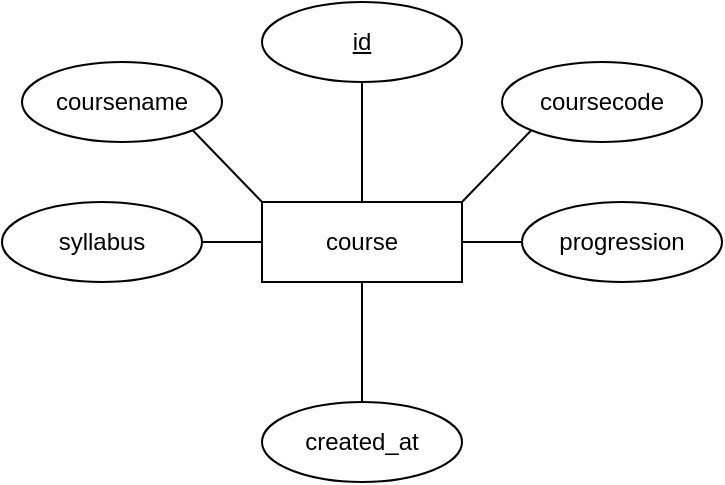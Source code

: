 <mxfile>
    <diagram id="5mv2CVjdEusKRiSstrj1" name="Page-1">
        <mxGraphModel dx="200" dy="287" grid="1" gridSize="10" guides="1" tooltips="1" connect="1" arrows="1" fold="1" page="1" pageScale="1" pageWidth="1100" pageHeight="1700" math="0" shadow="0">
            <root>
                <mxCell id="0"/>
                <mxCell id="1" parent="0"/>
                <mxCell id="3" value="&lt;u&gt;id&lt;/u&gt;" style="ellipse;whiteSpace=wrap;html=1;align=center;" vertex="1" parent="1">
                    <mxGeometry x="130" y="150" width="100" height="40" as="geometry"/>
                </mxCell>
                <mxCell id="4" value="coursecode" style="ellipse;whiteSpace=wrap;html=1;align=center;" vertex="1" parent="1">
                    <mxGeometry x="250" y="180" width="100" height="40" as="geometry"/>
                </mxCell>
                <mxCell id="5" value="coursename" style="ellipse;whiteSpace=wrap;html=1;align=center;" vertex="1" parent="1">
                    <mxGeometry x="10" y="180" width="100" height="40" as="geometry"/>
                </mxCell>
                <mxCell id="6" value="syllabus" style="ellipse;whiteSpace=wrap;html=1;align=center;" vertex="1" parent="1">
                    <mxGeometry y="250" width="100" height="40" as="geometry"/>
                </mxCell>
                <mxCell id="7" value="progression" style="ellipse;whiteSpace=wrap;html=1;align=center;" vertex="1" parent="1">
                    <mxGeometry x="260" y="250" width="100" height="40" as="geometry"/>
                </mxCell>
                <mxCell id="9" value="created_at" style="ellipse;whiteSpace=wrap;html=1;align=center;" vertex="1" parent="1">
                    <mxGeometry x="130" y="350" width="100" height="40" as="geometry"/>
                </mxCell>
                <mxCell id="11" value="" style="endArrow=none;html=1;rounded=0;exitX=1;exitY=1;exitDx=0;exitDy=0;entryX=0;entryY=0;entryDx=0;entryDy=0;" edge="1" parent="1" source="5">
                    <mxGeometry relative="1" as="geometry">
                        <mxPoint x="90" y="270" as="sourcePoint"/>
                        <mxPoint x="130" y="250" as="targetPoint"/>
                    </mxGeometry>
                </mxCell>
                <mxCell id="13" value="" style="endArrow=none;html=1;rounded=0;" edge="1" parent="1">
                    <mxGeometry relative="1" as="geometry">
                        <mxPoint x="100" y="270" as="sourcePoint"/>
                        <mxPoint x="130" y="270" as="targetPoint"/>
                    </mxGeometry>
                </mxCell>
                <mxCell id="14" value="" style="endArrow=none;html=1;rounded=0;exitX=0.5;exitY=1;exitDx=0;exitDy=0;entryX=0.5;entryY=0;entryDx=0;entryDy=0;" edge="1" parent="1" source="3">
                    <mxGeometry relative="1" as="geometry">
                        <mxPoint x="110" y="280" as="sourcePoint"/>
                        <mxPoint x="180" y="250" as="targetPoint"/>
                    </mxGeometry>
                </mxCell>
                <mxCell id="15" value="" style="endArrow=none;html=1;rounded=0;entryX=0.5;entryY=0;entryDx=0;entryDy=0;exitX=0.5;exitY=1;exitDx=0;exitDy=0;" edge="1" parent="1" target="9">
                    <mxGeometry relative="1" as="geometry">
                        <mxPoint x="180" y="290" as="sourcePoint"/>
                        <mxPoint x="270" y="280" as="targetPoint"/>
                    </mxGeometry>
                </mxCell>
                <mxCell id="16" value="" style="endArrow=none;html=1;rounded=0;entryX=0;entryY=1;entryDx=0;entryDy=0;exitX=1;exitY=0;exitDx=0;exitDy=0;" edge="1" parent="1" target="4">
                    <mxGeometry relative="1" as="geometry">
                        <mxPoint x="230" y="250" as="sourcePoint"/>
                        <mxPoint x="290" y="280" as="targetPoint"/>
                    </mxGeometry>
                </mxCell>
                <mxCell id="17" value="" style="endArrow=none;html=1;rounded=0;entryX=0;entryY=0.5;entryDx=0;entryDy=0;exitX=1;exitY=0.5;exitDx=0;exitDy=0;" edge="1" parent="1" target="7">
                    <mxGeometry relative="1" as="geometry">
                        <mxPoint x="230" y="270" as="sourcePoint"/>
                        <mxPoint x="290" y="280" as="targetPoint"/>
                    </mxGeometry>
                </mxCell>
                <mxCell id="18" value="course" style="whiteSpace=wrap;html=1;align=center;" vertex="1" parent="1">
                    <mxGeometry x="130" y="250" width="100" height="40" as="geometry"/>
                </mxCell>
            </root>
        </mxGraphModel>
    </diagram>
</mxfile>